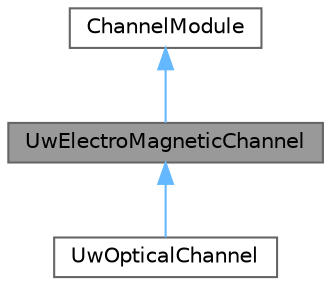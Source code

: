 digraph "UwElectroMagneticChannel"
{
 // LATEX_PDF_SIZE
  bgcolor="transparent";
  edge [fontname=Helvetica,fontsize=10,labelfontname=Helvetica,labelfontsize=10];
  node [fontname=Helvetica,fontsize=10,shape=box,height=0.2,width=0.4];
  Node1 [id="Node000001",label="UwElectroMagneticChannel",height=0.2,width=0.4,color="gray40", fillcolor="grey60", style="filled", fontcolor="black",tooltip="UwElectroMagneticChannel extends Miracle channel class and implements the underwater optical channel."];
  Node2 -> Node1 [id="edge1_Node000001_Node000002",dir="back",color="steelblue1",style="solid",tooltip=" "];
  Node2 [id="Node000002",label="ChannelModule",height=0.2,width=0.4,color="gray40", fillcolor="white", style="filled",tooltip=" "];
  Node1 -> Node3 [id="edge2_Node000001_Node000003",dir="back",color="steelblue1",style="solid",tooltip=" "];
  Node3 [id="Node000003",label="UwOpticalChannel",height=0.2,width=0.4,color="gray40", fillcolor="white", style="filled",URL="$classUwOpticalChannel.html",tooltip="UwOpticalChannel extends Miracle channel class and implements the underwater optical channel."];
}
